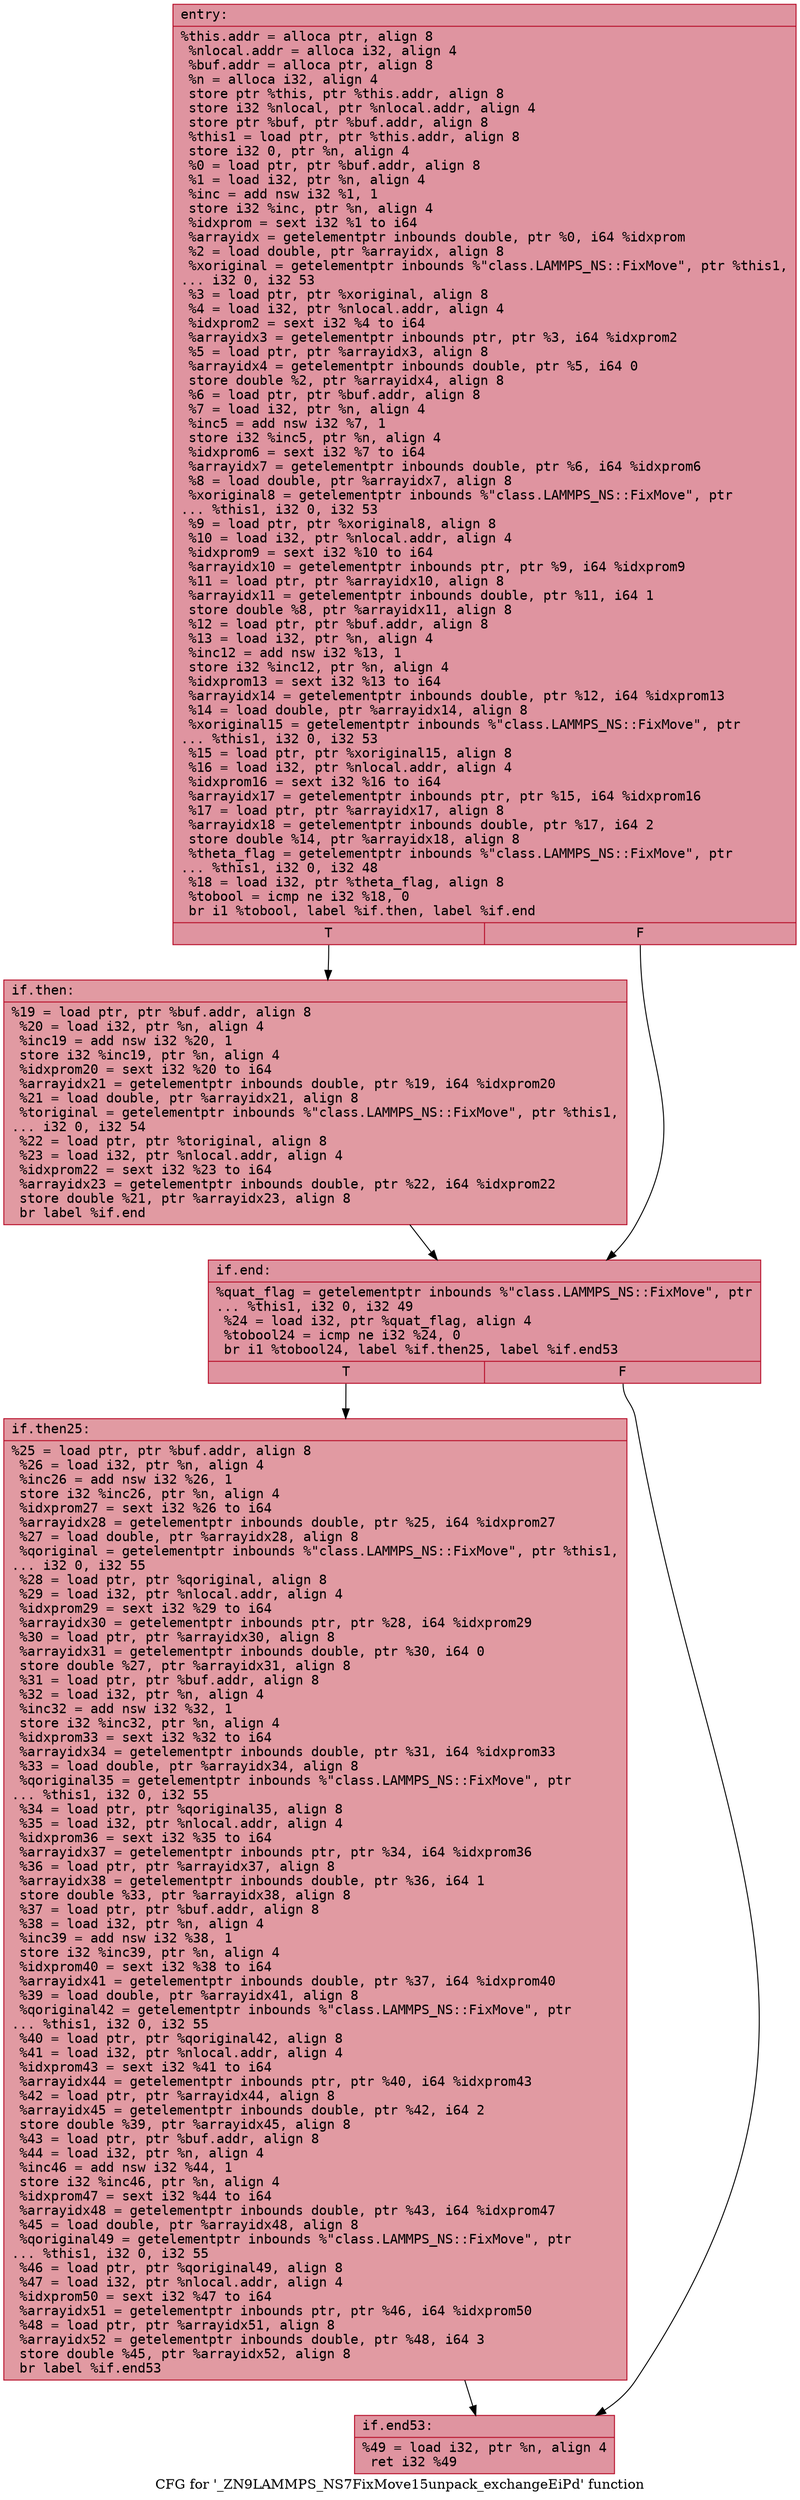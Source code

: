 digraph "CFG for '_ZN9LAMMPS_NS7FixMove15unpack_exchangeEiPd' function" {
	label="CFG for '_ZN9LAMMPS_NS7FixMove15unpack_exchangeEiPd' function";

	Node0x55ac3c2e96c0 [shape=record,color="#b70d28ff", style=filled, fillcolor="#b70d2870" fontname="Courier",label="{entry:\l|  %this.addr = alloca ptr, align 8\l  %nlocal.addr = alloca i32, align 4\l  %buf.addr = alloca ptr, align 8\l  %n = alloca i32, align 4\l  store ptr %this, ptr %this.addr, align 8\l  store i32 %nlocal, ptr %nlocal.addr, align 4\l  store ptr %buf, ptr %buf.addr, align 8\l  %this1 = load ptr, ptr %this.addr, align 8\l  store i32 0, ptr %n, align 4\l  %0 = load ptr, ptr %buf.addr, align 8\l  %1 = load i32, ptr %n, align 4\l  %inc = add nsw i32 %1, 1\l  store i32 %inc, ptr %n, align 4\l  %idxprom = sext i32 %1 to i64\l  %arrayidx = getelementptr inbounds double, ptr %0, i64 %idxprom\l  %2 = load double, ptr %arrayidx, align 8\l  %xoriginal = getelementptr inbounds %\"class.LAMMPS_NS::FixMove\", ptr %this1,\l... i32 0, i32 53\l  %3 = load ptr, ptr %xoriginal, align 8\l  %4 = load i32, ptr %nlocal.addr, align 4\l  %idxprom2 = sext i32 %4 to i64\l  %arrayidx3 = getelementptr inbounds ptr, ptr %3, i64 %idxprom2\l  %5 = load ptr, ptr %arrayidx3, align 8\l  %arrayidx4 = getelementptr inbounds double, ptr %5, i64 0\l  store double %2, ptr %arrayidx4, align 8\l  %6 = load ptr, ptr %buf.addr, align 8\l  %7 = load i32, ptr %n, align 4\l  %inc5 = add nsw i32 %7, 1\l  store i32 %inc5, ptr %n, align 4\l  %idxprom6 = sext i32 %7 to i64\l  %arrayidx7 = getelementptr inbounds double, ptr %6, i64 %idxprom6\l  %8 = load double, ptr %arrayidx7, align 8\l  %xoriginal8 = getelementptr inbounds %\"class.LAMMPS_NS::FixMove\", ptr\l... %this1, i32 0, i32 53\l  %9 = load ptr, ptr %xoriginal8, align 8\l  %10 = load i32, ptr %nlocal.addr, align 4\l  %idxprom9 = sext i32 %10 to i64\l  %arrayidx10 = getelementptr inbounds ptr, ptr %9, i64 %idxprom9\l  %11 = load ptr, ptr %arrayidx10, align 8\l  %arrayidx11 = getelementptr inbounds double, ptr %11, i64 1\l  store double %8, ptr %arrayidx11, align 8\l  %12 = load ptr, ptr %buf.addr, align 8\l  %13 = load i32, ptr %n, align 4\l  %inc12 = add nsw i32 %13, 1\l  store i32 %inc12, ptr %n, align 4\l  %idxprom13 = sext i32 %13 to i64\l  %arrayidx14 = getelementptr inbounds double, ptr %12, i64 %idxprom13\l  %14 = load double, ptr %arrayidx14, align 8\l  %xoriginal15 = getelementptr inbounds %\"class.LAMMPS_NS::FixMove\", ptr\l... %this1, i32 0, i32 53\l  %15 = load ptr, ptr %xoriginal15, align 8\l  %16 = load i32, ptr %nlocal.addr, align 4\l  %idxprom16 = sext i32 %16 to i64\l  %arrayidx17 = getelementptr inbounds ptr, ptr %15, i64 %idxprom16\l  %17 = load ptr, ptr %arrayidx17, align 8\l  %arrayidx18 = getelementptr inbounds double, ptr %17, i64 2\l  store double %14, ptr %arrayidx18, align 8\l  %theta_flag = getelementptr inbounds %\"class.LAMMPS_NS::FixMove\", ptr\l... %this1, i32 0, i32 48\l  %18 = load i32, ptr %theta_flag, align 8\l  %tobool = icmp ne i32 %18, 0\l  br i1 %tobool, label %if.then, label %if.end\l|{<s0>T|<s1>F}}"];
	Node0x55ac3c2e96c0:s0 -> Node0x55ac3c2ec3c0[tooltip="entry -> if.then\nProbability 62.50%" ];
	Node0x55ac3c2e96c0:s1 -> Node0x55ac3c2ec430[tooltip="entry -> if.end\nProbability 37.50%" ];
	Node0x55ac3c2ec3c0 [shape=record,color="#b70d28ff", style=filled, fillcolor="#bb1b2c70" fontname="Courier",label="{if.then:\l|  %19 = load ptr, ptr %buf.addr, align 8\l  %20 = load i32, ptr %n, align 4\l  %inc19 = add nsw i32 %20, 1\l  store i32 %inc19, ptr %n, align 4\l  %idxprom20 = sext i32 %20 to i64\l  %arrayidx21 = getelementptr inbounds double, ptr %19, i64 %idxprom20\l  %21 = load double, ptr %arrayidx21, align 8\l  %toriginal = getelementptr inbounds %\"class.LAMMPS_NS::FixMove\", ptr %this1,\l... i32 0, i32 54\l  %22 = load ptr, ptr %toriginal, align 8\l  %23 = load i32, ptr %nlocal.addr, align 4\l  %idxprom22 = sext i32 %23 to i64\l  %arrayidx23 = getelementptr inbounds double, ptr %22, i64 %idxprom22\l  store double %21, ptr %arrayidx23, align 8\l  br label %if.end\l}"];
	Node0x55ac3c2ec3c0 -> Node0x55ac3c2ec430[tooltip="if.then -> if.end\nProbability 100.00%" ];
	Node0x55ac3c2ec430 [shape=record,color="#b70d28ff", style=filled, fillcolor="#b70d2870" fontname="Courier",label="{if.end:\l|  %quat_flag = getelementptr inbounds %\"class.LAMMPS_NS::FixMove\", ptr\l... %this1, i32 0, i32 49\l  %24 = load i32, ptr %quat_flag, align 4\l  %tobool24 = icmp ne i32 %24, 0\l  br i1 %tobool24, label %if.then25, label %if.end53\l|{<s0>T|<s1>F}}"];
	Node0x55ac3c2ec430:s0 -> Node0x55ac3c2ed030[tooltip="if.end -> if.then25\nProbability 62.50%" ];
	Node0x55ac3c2ec430:s1 -> Node0x55ac3c2ed0b0[tooltip="if.end -> if.end53\nProbability 37.50%" ];
	Node0x55ac3c2ed030 [shape=record,color="#b70d28ff", style=filled, fillcolor="#bb1b2c70" fontname="Courier",label="{if.then25:\l|  %25 = load ptr, ptr %buf.addr, align 8\l  %26 = load i32, ptr %n, align 4\l  %inc26 = add nsw i32 %26, 1\l  store i32 %inc26, ptr %n, align 4\l  %idxprom27 = sext i32 %26 to i64\l  %arrayidx28 = getelementptr inbounds double, ptr %25, i64 %idxprom27\l  %27 = load double, ptr %arrayidx28, align 8\l  %qoriginal = getelementptr inbounds %\"class.LAMMPS_NS::FixMove\", ptr %this1,\l... i32 0, i32 55\l  %28 = load ptr, ptr %qoriginal, align 8\l  %29 = load i32, ptr %nlocal.addr, align 4\l  %idxprom29 = sext i32 %29 to i64\l  %arrayidx30 = getelementptr inbounds ptr, ptr %28, i64 %idxprom29\l  %30 = load ptr, ptr %arrayidx30, align 8\l  %arrayidx31 = getelementptr inbounds double, ptr %30, i64 0\l  store double %27, ptr %arrayidx31, align 8\l  %31 = load ptr, ptr %buf.addr, align 8\l  %32 = load i32, ptr %n, align 4\l  %inc32 = add nsw i32 %32, 1\l  store i32 %inc32, ptr %n, align 4\l  %idxprom33 = sext i32 %32 to i64\l  %arrayidx34 = getelementptr inbounds double, ptr %31, i64 %idxprom33\l  %33 = load double, ptr %arrayidx34, align 8\l  %qoriginal35 = getelementptr inbounds %\"class.LAMMPS_NS::FixMove\", ptr\l... %this1, i32 0, i32 55\l  %34 = load ptr, ptr %qoriginal35, align 8\l  %35 = load i32, ptr %nlocal.addr, align 4\l  %idxprom36 = sext i32 %35 to i64\l  %arrayidx37 = getelementptr inbounds ptr, ptr %34, i64 %idxprom36\l  %36 = load ptr, ptr %arrayidx37, align 8\l  %arrayidx38 = getelementptr inbounds double, ptr %36, i64 1\l  store double %33, ptr %arrayidx38, align 8\l  %37 = load ptr, ptr %buf.addr, align 8\l  %38 = load i32, ptr %n, align 4\l  %inc39 = add nsw i32 %38, 1\l  store i32 %inc39, ptr %n, align 4\l  %idxprom40 = sext i32 %38 to i64\l  %arrayidx41 = getelementptr inbounds double, ptr %37, i64 %idxprom40\l  %39 = load double, ptr %arrayidx41, align 8\l  %qoriginal42 = getelementptr inbounds %\"class.LAMMPS_NS::FixMove\", ptr\l... %this1, i32 0, i32 55\l  %40 = load ptr, ptr %qoriginal42, align 8\l  %41 = load i32, ptr %nlocal.addr, align 4\l  %idxprom43 = sext i32 %41 to i64\l  %arrayidx44 = getelementptr inbounds ptr, ptr %40, i64 %idxprom43\l  %42 = load ptr, ptr %arrayidx44, align 8\l  %arrayidx45 = getelementptr inbounds double, ptr %42, i64 2\l  store double %39, ptr %arrayidx45, align 8\l  %43 = load ptr, ptr %buf.addr, align 8\l  %44 = load i32, ptr %n, align 4\l  %inc46 = add nsw i32 %44, 1\l  store i32 %inc46, ptr %n, align 4\l  %idxprom47 = sext i32 %44 to i64\l  %arrayidx48 = getelementptr inbounds double, ptr %43, i64 %idxprom47\l  %45 = load double, ptr %arrayidx48, align 8\l  %qoriginal49 = getelementptr inbounds %\"class.LAMMPS_NS::FixMove\", ptr\l... %this1, i32 0, i32 55\l  %46 = load ptr, ptr %qoriginal49, align 8\l  %47 = load i32, ptr %nlocal.addr, align 4\l  %idxprom50 = sext i32 %47 to i64\l  %arrayidx51 = getelementptr inbounds ptr, ptr %46, i64 %idxprom50\l  %48 = load ptr, ptr %arrayidx51, align 8\l  %arrayidx52 = getelementptr inbounds double, ptr %48, i64 3\l  store double %45, ptr %arrayidx52, align 8\l  br label %if.end53\l}"];
	Node0x55ac3c2ed030 -> Node0x55ac3c2ed0b0[tooltip="if.then25 -> if.end53\nProbability 100.00%" ];
	Node0x55ac3c2ed0b0 [shape=record,color="#b70d28ff", style=filled, fillcolor="#b70d2870" fontname="Courier",label="{if.end53:\l|  %49 = load i32, ptr %n, align 4\l  ret i32 %49\l}"];
}
